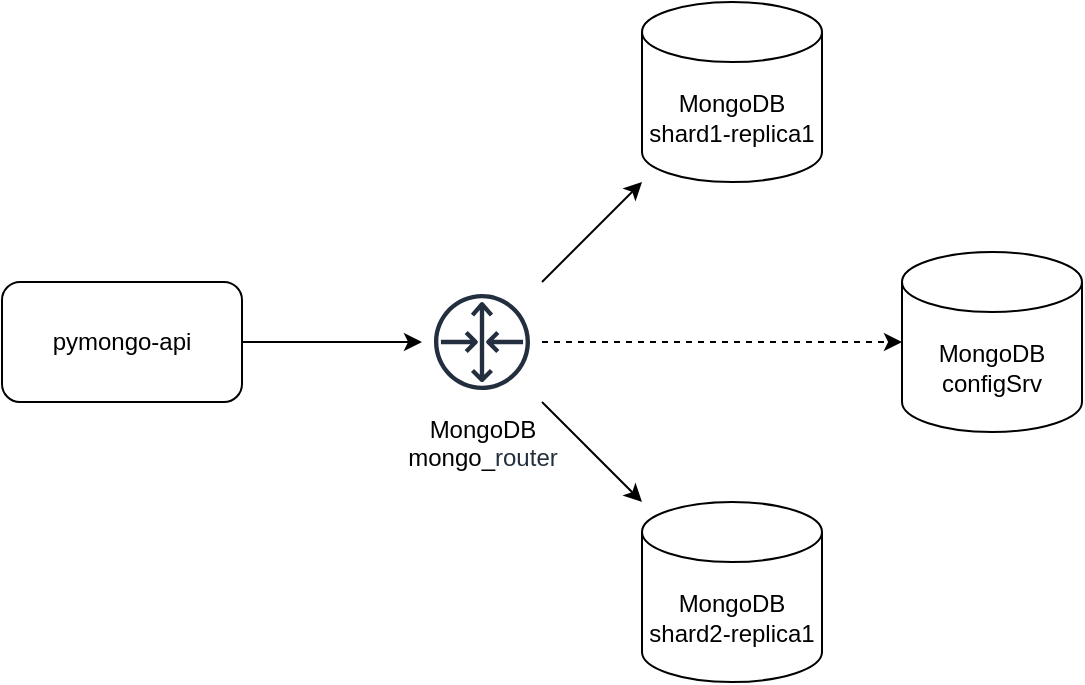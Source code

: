 <mxfile version="24.7.8">
  <diagram name="Page-1" id="-H_mtQnk-PTXWXPvYvuk">
    <mxGraphModel dx="984" dy="670" grid="1" gridSize="10" guides="1" tooltips="1" connect="1" arrows="1" fold="1" page="1" pageScale="1" pageWidth="1169" pageHeight="827" math="0" shadow="0">
      <root>
        <mxCell id="0" />
        <mxCell id="1" parent="0" />
        <mxCell id="zA23MoTUsTF4_91t8viU-2" value="MongoDB&lt;br&gt;shard1-replica1" style="shape=cylinder3;whiteSpace=wrap;html=1;boundedLbl=1;backgroundOutline=1;size=15;" parent="1" vertex="1">
          <mxGeometry x="680" y="150" width="90" height="90" as="geometry" />
        </mxCell>
        <mxCell id="zA23MoTUsTF4_91t8viU-3" value="pymongo-api" style="rounded=1;whiteSpace=wrap;html=1;" parent="1" vertex="1">
          <mxGeometry x="360" y="290" width="120" height="60" as="geometry" />
        </mxCell>
        <mxCell id="zA23MoTUsTF4_91t8viU-4" style="edgeStyle=orthogonalEdgeStyle;rounded=0;orthogonalLoop=1;jettySize=auto;html=1;exitX=1;exitY=0.5;exitDx=0;exitDy=0;" parent="1" source="zA23MoTUsTF4_91t8viU-3" target="djKfjqGIl_k13WJXDvjV-2" edge="1">
          <mxGeometry relative="1" as="geometry" />
        </mxCell>
        <mxCell id="djKfjqGIl_k13WJXDvjV-5" value="" style="rounded=0;orthogonalLoop=1;jettySize=auto;html=1;" edge="1" parent="1" source="djKfjqGIl_k13WJXDvjV-2" target="zA23MoTUsTF4_91t8viU-2">
          <mxGeometry relative="1" as="geometry">
            <mxPoint x="600" y="210" as="targetPoint" />
          </mxGeometry>
        </mxCell>
        <mxCell id="djKfjqGIl_k13WJXDvjV-7" value="" style="rounded=0;orthogonalLoop=1;jettySize=auto;html=1;" edge="1" parent="1" source="djKfjqGIl_k13WJXDvjV-2" target="djKfjqGIl_k13WJXDvjV-3">
          <mxGeometry relative="1" as="geometry">
            <mxPoint x="600" y="430" as="targetPoint" />
          </mxGeometry>
        </mxCell>
        <mxCell id="djKfjqGIl_k13WJXDvjV-10" value="" style="edgeStyle=orthogonalEdgeStyle;rounded=0;orthogonalLoop=1;jettySize=auto;html=1;dashed=1;" edge="1" parent="1" source="djKfjqGIl_k13WJXDvjV-2" target="djKfjqGIl_k13WJXDvjV-8">
          <mxGeometry relative="1" as="geometry">
            <mxPoint x="680" y="320" as="targetPoint" />
          </mxGeometry>
        </mxCell>
        <mxCell id="djKfjqGIl_k13WJXDvjV-2" value="&lt;span style=&quot;color: rgb(0, 0, 0); text-wrap: wrap;&quot;&gt;MongoDB&lt;/span&gt;&lt;br style=&quot;color: rgb(0, 0, 0); text-wrap: wrap;&quot;&gt;&lt;span style=&quot;color: rgb(0, 0, 0); text-wrap: wrap;&quot;&gt;mongo_&lt;/span&gt;router" style="sketch=0;outlineConnect=0;fontColor=#232F3E;gradientColor=none;strokeColor=#232F3E;fillColor=#ffffff;dashed=0;verticalLabelPosition=bottom;verticalAlign=top;align=center;html=1;fontSize=12;fontStyle=0;aspect=fixed;shape=mxgraph.aws4.resourceIcon;resIcon=mxgraph.aws4.router;" vertex="1" parent="1">
          <mxGeometry x="570" y="290" width="60" height="60" as="geometry" />
        </mxCell>
        <mxCell id="djKfjqGIl_k13WJXDvjV-3" value="MongoDB&lt;br&gt;shard2-replica1" style="shape=cylinder3;whiteSpace=wrap;html=1;boundedLbl=1;backgroundOutline=1;size=15;" vertex="1" parent="1">
          <mxGeometry x="680" y="400" width="90" height="90" as="geometry" />
        </mxCell>
        <mxCell id="djKfjqGIl_k13WJXDvjV-8" value="MongoDB&lt;br&gt;configSrv" style="shape=cylinder3;whiteSpace=wrap;html=1;boundedLbl=1;backgroundOutline=1;size=15;" vertex="1" parent="1">
          <mxGeometry x="810" y="275" width="90" height="90" as="geometry" />
        </mxCell>
      </root>
    </mxGraphModel>
  </diagram>
</mxfile>

